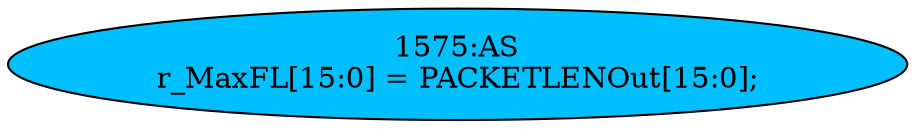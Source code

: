 strict digraph "" {
	node [label="\N"];
	"1575:AS"	 [ast="<pyverilog.vparser.ast.Assign object at 0x7fbdee0ede90>",
		def_var="['r_MaxFL']",
		fillcolor=deepskyblue,
		label="1575:AS
r_MaxFL[15:0] = PACKETLENOut[15:0];",
		statements="[]",
		style=filled,
		typ=Assign,
		use_var="['PACKETLENOut']"];
}
